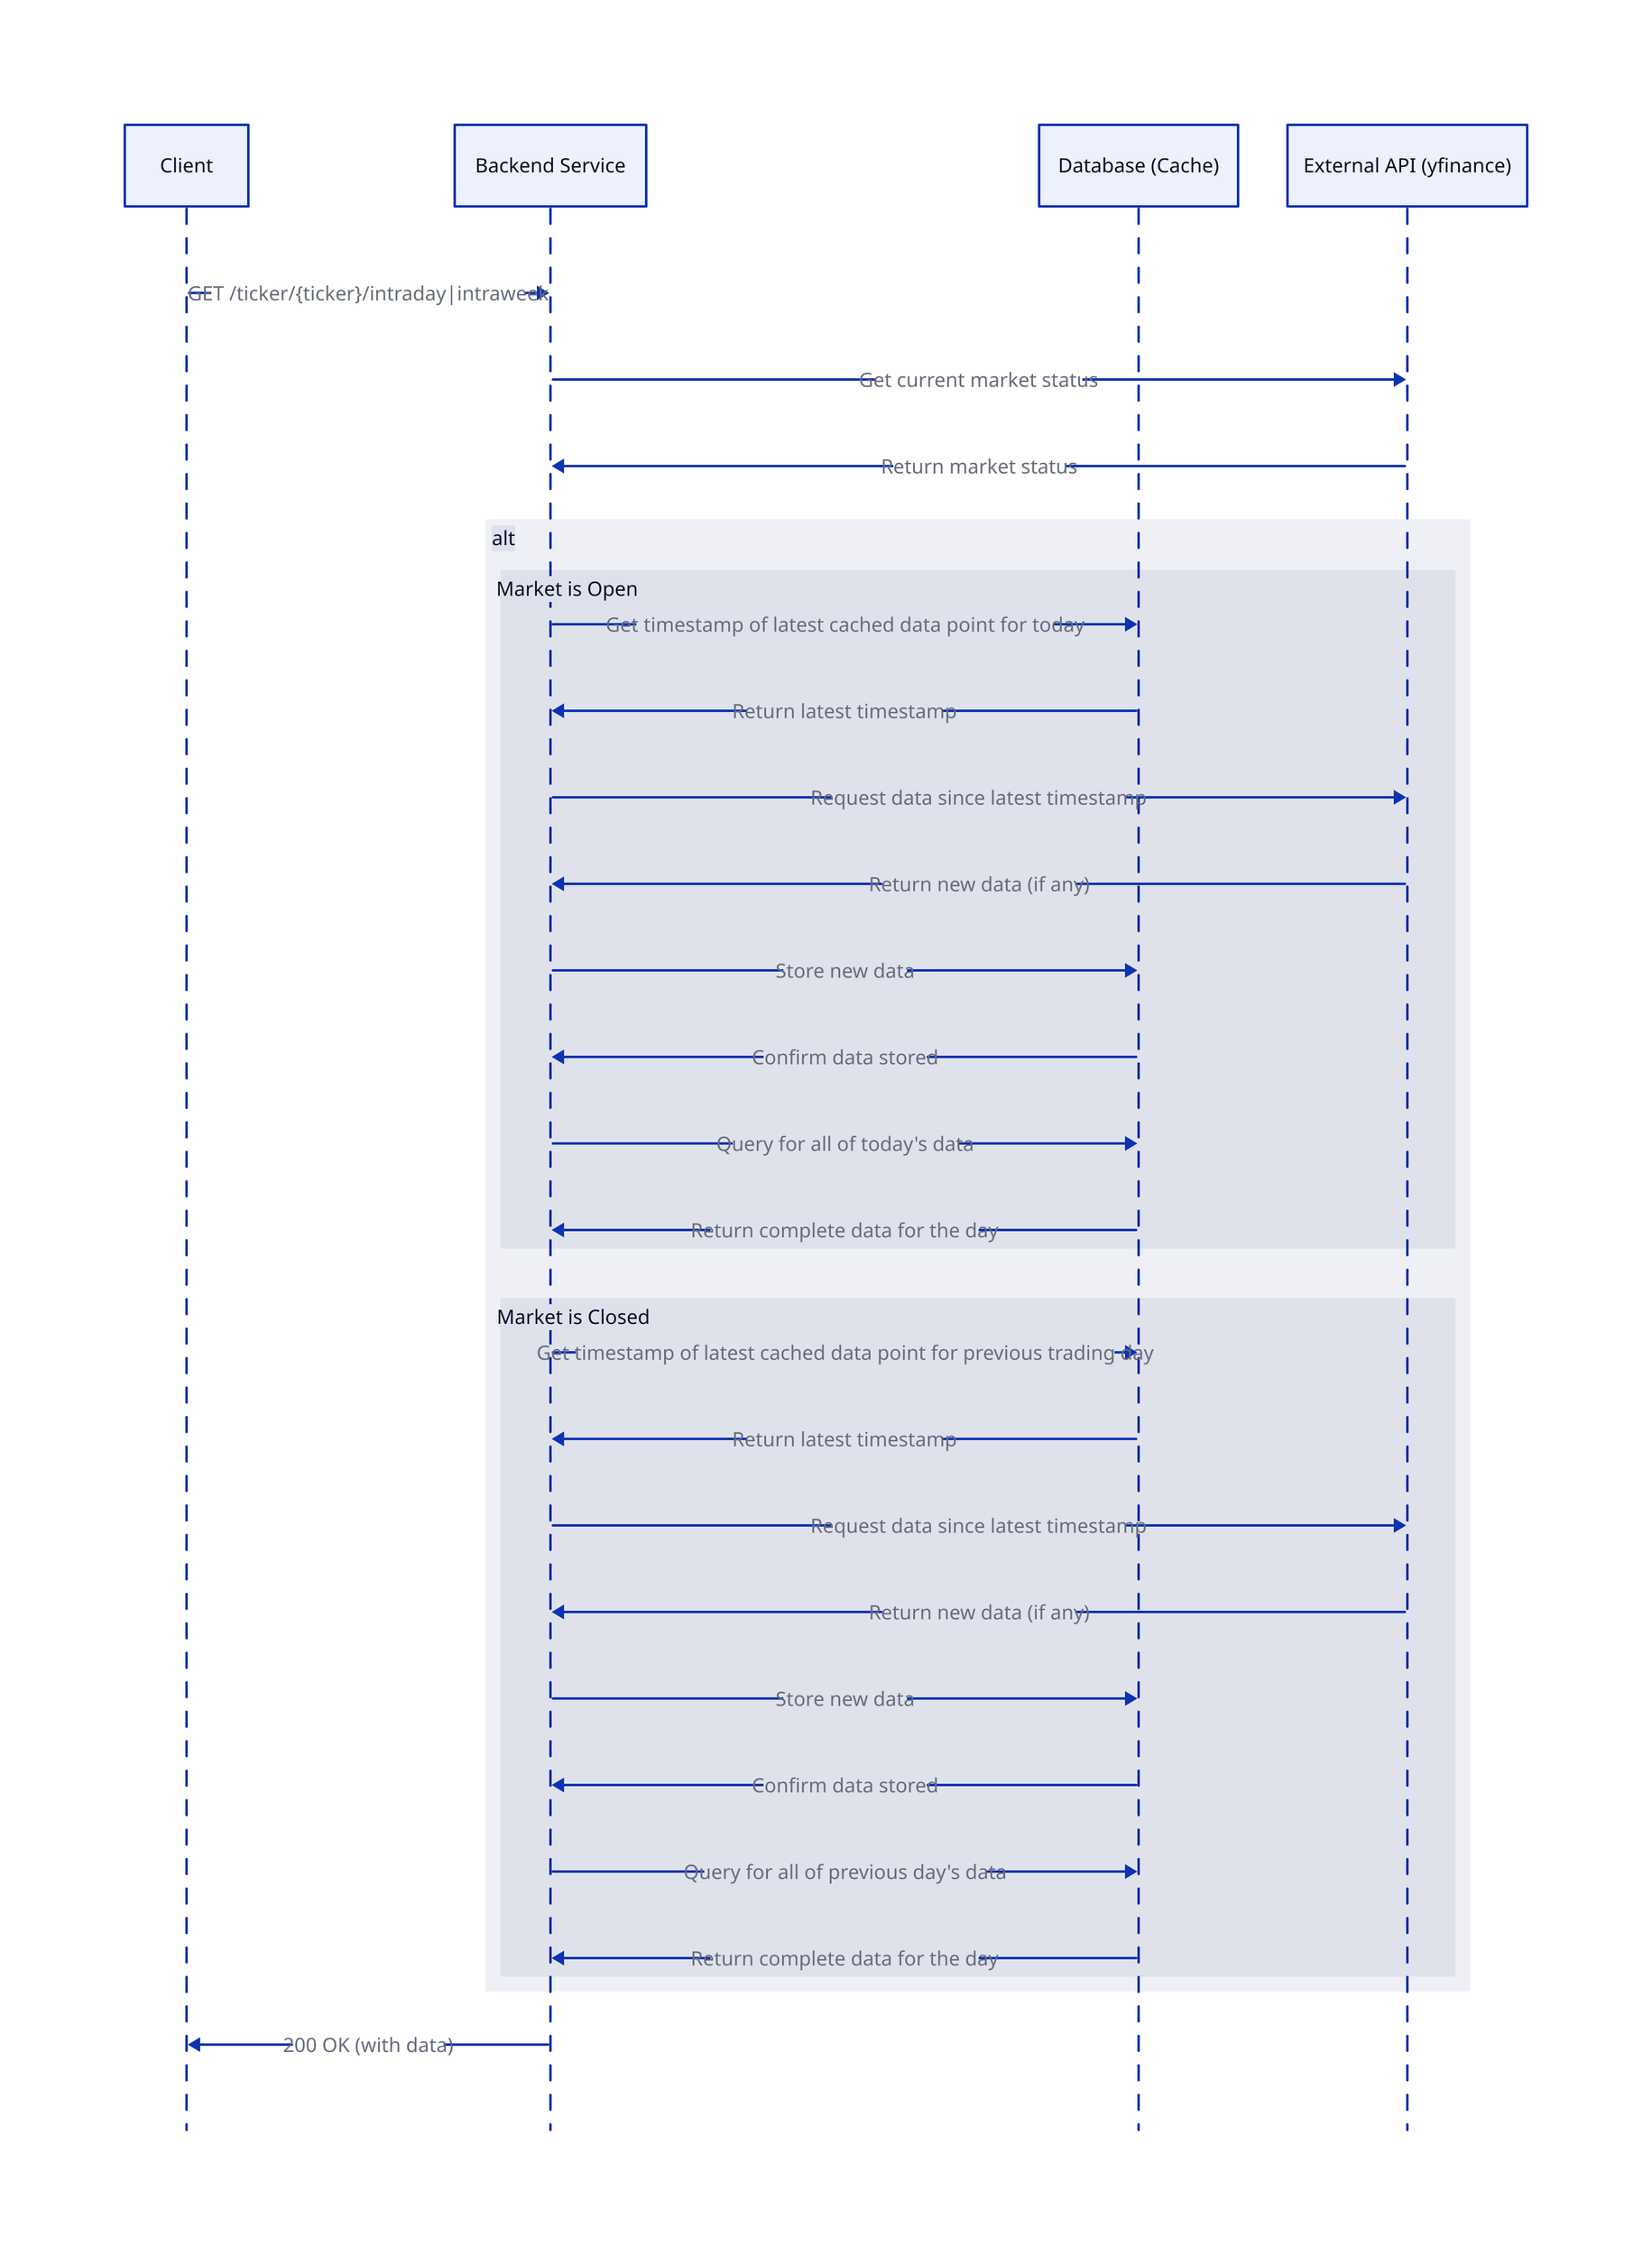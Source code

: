 # Diagram 2: Intraday & Intraweek Caching
# Direction: right
# Theme: neutral-gray

shape: sequence_diagram

# --- Actors & Systems ---
Client
Backend: Backend Service
Database: Database (Cache)
ExternalAPI: External API (yfinance)

# --- Flow ---
Client -> Backend: GET /ticker/\{ticker\}/intraday|intraweek

Backend -> ExternalAPI: Get current market status
ExternalAPI -> Backend: Return market status

alt {
  "Market is Open": {
    Backend -> Database: Get timestamp of latest cached data point for today
    Database -> Backend: Return latest timestamp
    
    Backend -> ExternalAPI: Request data since latest timestamp
    ExternalAPI -> Backend: Return new data (if any)
    
    Backend -> Database: Store new data
    Database -> Backend: Confirm data stored
    
    Backend -> Database: Query for all of today's data
    Database -> Backend: Return complete data for the day
  }

  "Market is Closed": {
    Backend -> Database: Get timestamp of latest cached data point for previous trading day
    Database -> Backend: Return latest timestamp
    
    Backend -> ExternalAPI: Request data since latest timestamp
    ExternalAPI -> Backend: Return new data (if any)
    
    Backend -> Database: Store new data
    Database -> Backend: Confirm data stored
    
    Backend -> Database: Query for all of previous day's data
    Database -> Backend: Return complete data for the day
  }
}

Backend -> Client: 200 OK (with data)